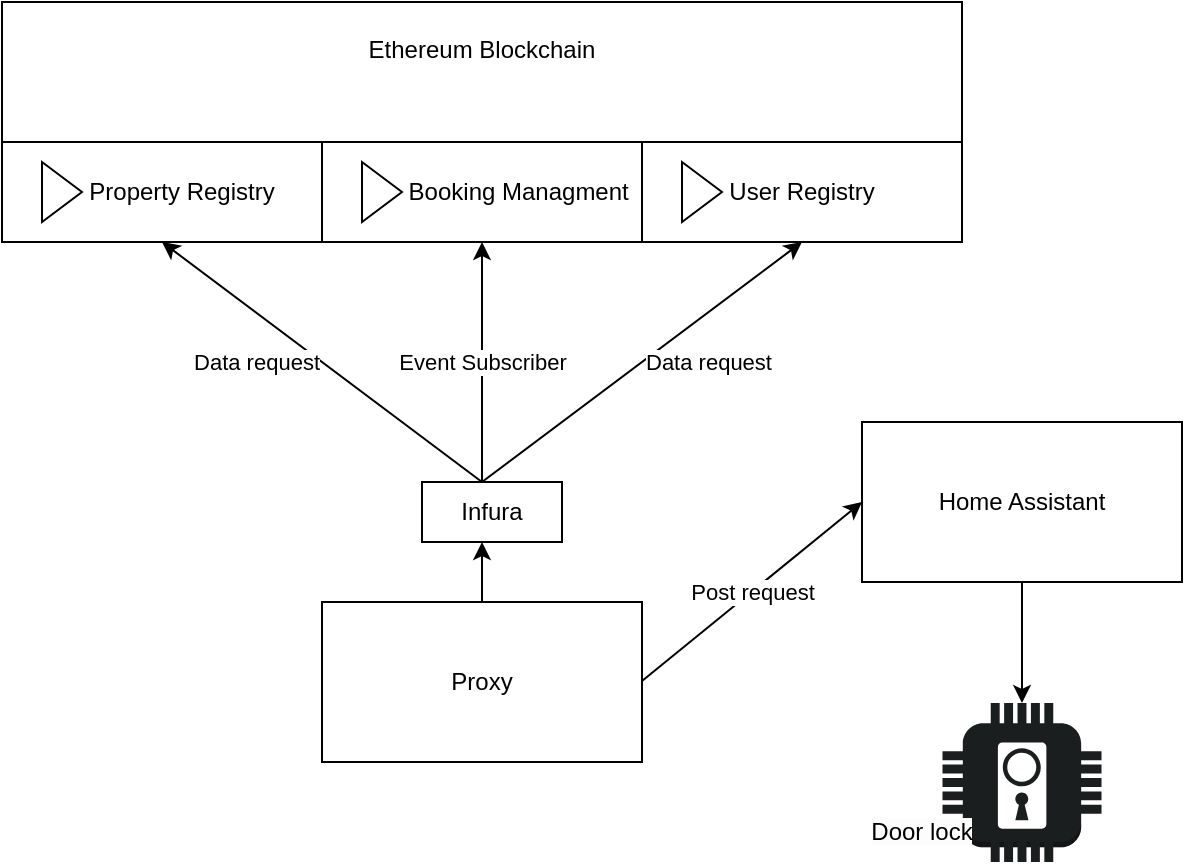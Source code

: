 <mxfile>
    <diagram name="Page-1" id="D4vrXl0YWCkqL4SjOQcI">
        <mxGraphModel dx="976" dy="770" grid="1" gridSize="10" guides="1" tooltips="1" connect="1" arrows="1" fold="1" page="1" pageScale="1" pageWidth="827" pageHeight="1169" math="0" shadow="0">
            <root>
                <mxCell id="0"/>
                <mxCell id="1" parent="0"/>
                <mxCell id="aO7zpqdWf1EIJi9KeGvh-2" value="Ethereum Blockchain&lt;br&gt;&lt;br&gt;&lt;br&gt;&lt;br&gt;&lt;br&gt;&lt;br&gt;" style="rounded=0;whiteSpace=wrap;html=1;align=center;" parent="1" vertex="1" connectable="0">
                    <mxGeometry x="120" width="480" height="120" as="geometry"/>
                </mxCell>
                <mxCell id="aO7zpqdWf1EIJi9KeGvh-4" value="Proxy" style="rounded=0;whiteSpace=wrap;html=1;" parent="1" vertex="1" connectable="0">
                    <mxGeometry x="280" y="300" width="160" height="80" as="geometry"/>
                </mxCell>
                <mxCell id="aO7zpqdWf1EIJi9KeGvh-5" value="Home Assistant" style="rounded=0;whiteSpace=wrap;html=1;" parent="1" vertex="1" connectable="0">
                    <mxGeometry x="550" y="210" width="160" height="80" as="geometry"/>
                </mxCell>
                <mxCell id="2" value="&amp;nbsp; &amp;nbsp; &amp;nbsp; Property Registry" style="html=1;whiteSpace=wrap;container=1;recursiveResize=0;collapsible=0;align=center;" parent="1" vertex="1">
                    <mxGeometry x="120" y="70" width="160" height="50" as="geometry"/>
                </mxCell>
                <mxCell id="3" value="" style="triangle;html=1;whiteSpace=wrap;" parent="2" vertex="1">
                    <mxGeometry x="20" y="10" width="20" height="30" as="geometry"/>
                </mxCell>
                <mxCell id="4" value="&amp;nbsp; &amp;nbsp; &amp;nbsp; &amp;nbsp; &amp;nbsp; &amp;nbsp;Booking Managment" style="html=1;whiteSpace=wrap;container=1;recursiveResize=0;collapsible=0;align=center;" parent="1" vertex="1">
                    <mxGeometry x="280" y="70" width="160" height="50" as="geometry"/>
                </mxCell>
                <mxCell id="5" value="" style="triangle;html=1;whiteSpace=wrap;" parent="4" vertex="1">
                    <mxGeometry x="20" y="10" width="20" height="30" as="geometry"/>
                </mxCell>
                <mxCell id="6" value="User Registry" style="html=1;whiteSpace=wrap;container=1;recursiveResize=0;collapsible=0;align=center;" parent="1" vertex="1">
                    <mxGeometry x="440" y="70" width="160" height="50" as="geometry"/>
                </mxCell>
                <mxCell id="7" value="" style="triangle;html=1;whiteSpace=wrap;" parent="6" vertex="1">
                    <mxGeometry x="20" y="10" width="20" height="30" as="geometry"/>
                </mxCell>
                <mxCell id="8" value="Data request" style="endArrow=classic;html=1;entryX=0.5;entryY=1;entryDx=0;entryDy=0;align=right;" parent="1" target="2" edge="1">
                    <mxGeometry width="50" height="50" relative="1" as="geometry">
                        <mxPoint x="360" y="240" as="sourcePoint"/>
                        <mxPoint x="560" y="150" as="targetPoint"/>
                    </mxGeometry>
                </mxCell>
                <mxCell id="9" value="Event Subscriber" style="endArrow=classic;html=1;entryX=0.5;entryY=1;entryDx=0;entryDy=0;" parent="1" target="4" edge="1">
                    <mxGeometry width="50" height="50" relative="1" as="geometry">
                        <mxPoint x="360" y="240" as="sourcePoint"/>
                        <mxPoint x="440" y="120" as="targetPoint"/>
                    </mxGeometry>
                </mxCell>
                <mxCell id="10" value="Post request" style="endArrow=classic;html=1;" parent="1" edge="1">
                    <mxGeometry width="50" height="50" relative="1" as="geometry">
                        <mxPoint x="440" y="339.5" as="sourcePoint"/>
                        <mxPoint x="550" y="250" as="targetPoint"/>
                    </mxGeometry>
                </mxCell>
                <mxCell id="11" value="Data request" style="endArrow=classic;html=1;entryX=0.5;entryY=1;entryDx=0;entryDy=0;align=left;" parent="1" target="6" edge="1">
                    <mxGeometry width="50" height="50" relative="1" as="geometry">
                        <mxPoint x="360" y="240" as="sourcePoint"/>
                        <mxPoint x="210" y="130" as="targetPoint"/>
                    </mxGeometry>
                </mxCell>
                <mxCell id="12" value="" style="outlineConnect=0;dashed=0;verticalLabelPosition=bottom;verticalAlign=top;align=center;html=1;shape=mxgraph.aws3.door_lock;fillColor=#1B1E1F;gradientColor=none;" parent="1" vertex="1">
                    <mxGeometry x="590.25" y="350.5" width="79.5" height="79.5" as="geometry"/>
                </mxCell>
                <mxCell id="13" value="" style="endArrow=classic;html=1;" parent="1" target="12" edge="1">
                    <mxGeometry width="50" height="50" relative="1" as="geometry">
                        <mxPoint x="630" y="290" as="sourcePoint"/>
                        <mxPoint x="470" y="290" as="targetPoint"/>
                    </mxGeometry>
                </mxCell>
                <mxCell id="14" value="&lt;font style=&quot;background-color: rgb(252, 252, 252);&quot; color=&quot;#000000&quot;&gt;Door lock&lt;/font&gt;" style="text;strokeColor=none;align=center;fillColor=none;html=1;verticalAlign=middle;whiteSpace=wrap;rounded=0;" parent="1" vertex="1">
                    <mxGeometry x="550" y="400" width="60" height="30" as="geometry"/>
                </mxCell>
                <mxCell id="15" value="Infura" style="rounded=0;whiteSpace=wrap;html=1;" vertex="1" connectable="0" parent="1">
                    <mxGeometry x="330" y="240" width="70" height="30" as="geometry"/>
                </mxCell>
                <mxCell id="16" value="" style="endArrow=classic;html=1;" edge="1" parent="1">
                    <mxGeometry x="-1" y="10" width="50" height="50" relative="1" as="geometry">
                        <mxPoint x="360" y="300" as="sourcePoint"/>
                        <mxPoint x="360" y="270" as="targetPoint"/>
                        <mxPoint as="offset"/>
                    </mxGeometry>
                </mxCell>
            </root>
        </mxGraphModel>
    </diagram>
</mxfile>
